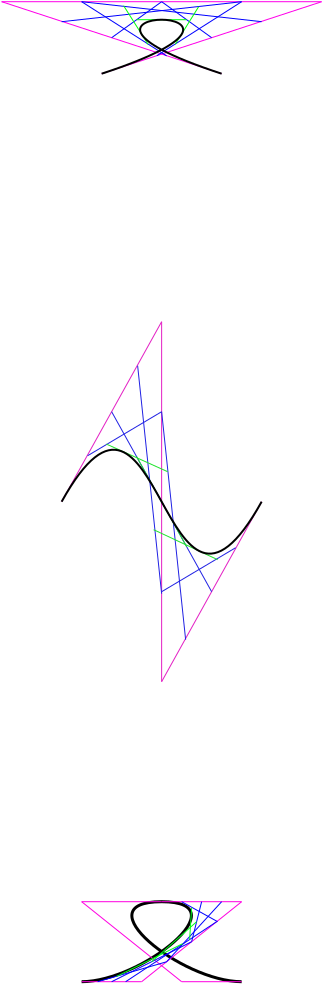 <?xml version="1.0" encoding="UTF-8"?>
<dia:diagram xmlns:dia="http://www.lysator.liu.se/~alla/dia/">
  <dia:layer name="Background" visible="true" connectable="true" active="true">
    <dia:object type="Standard - Line" version="0" id="O0">
      <dia:attribute name="obj_pos">
        <dia:point val="-5,0"/>
      </dia:attribute>
      <dia:attribute name="obj_bb">
        <dia:rectangle val="-5.034,-9.034;0.034,0.034"/>
      </dia:attribute>
      <dia:attribute name="conn_endpoints">
        <dia:point val="-5,0"/>
        <dia:point val="0,-9"/>
      </dia:attribute>
      <dia:attribute name="numcp">
        <dia:int val="1"/>
      </dia:attribute>
      <dia:attribute name="line_color">
        <dia:color val="#e320c4ff"/>
      </dia:attribute>
      <dia:attribute name="line_width">
        <dia:real val="0.05"/>
      </dia:attribute>
    </dia:object>
    <dia:object type="Standard - Line" version="0" id="O1">
      <dia:attribute name="obj_pos">
        <dia:point val="5,0"/>
      </dia:attribute>
      <dia:attribute name="obj_bb">
        <dia:rectangle val="-0.034,-0.034;5.034,9.034"/>
      </dia:attribute>
      <dia:attribute name="conn_endpoints">
        <dia:point val="5,0"/>
        <dia:point val="0,9"/>
      </dia:attribute>
      <dia:attribute name="numcp">
        <dia:int val="1"/>
      </dia:attribute>
      <dia:attribute name="line_color">
        <dia:color val="#e320c4ff"/>
      </dia:attribute>
      <dia:attribute name="line_width">
        <dia:real val="0.05"/>
      </dia:attribute>
    </dia:object>
    <dia:object type="Standard - Line" version="0" id="O2">
      <dia:attribute name="obj_pos">
        <dia:point val="0,-9"/>
      </dia:attribute>
      <dia:attribute name="obj_bb">
        <dia:rectangle val="-0.025,-9.025;0.025,9.025"/>
      </dia:attribute>
      <dia:attribute name="conn_endpoints">
        <dia:point val="0,-9"/>
        <dia:point val="0,9"/>
      </dia:attribute>
      <dia:attribute name="numcp">
        <dia:int val="1"/>
      </dia:attribute>
      <dia:attribute name="line_color">
        <dia:color val="#e320c4ff"/>
      </dia:attribute>
      <dia:attribute name="line_width">
        <dia:real val="0.05"/>
      </dia:attribute>
    </dia:object>
    <dia:object type="Standard - Line" version="0" id="O3">
      <dia:attribute name="obj_pos">
        <dia:point val="-2.5,-4.5"/>
      </dia:attribute>
      <dia:attribute name="obj_bb">
        <dia:rectangle val="-2.534,-4.534;0.034,0.034"/>
      </dia:attribute>
      <dia:attribute name="conn_endpoints">
        <dia:point val="-2.5,-4.5"/>
        <dia:point val="0,0"/>
      </dia:attribute>
      <dia:attribute name="numcp">
        <dia:int val="1"/>
      </dia:attribute>
      <dia:attribute name="line_color">
        <dia:color val="#2021e3ff"/>
      </dia:attribute>
      <dia:attribute name="line_width">
        <dia:real val="0.05"/>
      </dia:attribute>
      <dia:connections>
        <dia:connection handle="0" to="O0" connection="0"/>
        <dia:connection handle="1" to="O2" connection="0"/>
      </dia:connections>
    </dia:object>
    <dia:object type="Standard - Line" version="0" id="O4">
      <dia:attribute name="obj_pos">
        <dia:point val="0,0"/>
      </dia:attribute>
      <dia:attribute name="obj_bb">
        <dia:rectangle val="-0.034,-0.034;2.534,4.534"/>
      </dia:attribute>
      <dia:attribute name="conn_endpoints">
        <dia:point val="0,0"/>
        <dia:point val="2.5,4.5"/>
      </dia:attribute>
      <dia:attribute name="numcp">
        <dia:int val="1"/>
      </dia:attribute>
      <dia:attribute name="line_color">
        <dia:color val="#2021e3ff"/>
      </dia:attribute>
      <dia:attribute name="line_width">
        <dia:real val="0.05"/>
      </dia:attribute>
      <dia:connections>
        <dia:connection handle="0" to="O2" connection="0"/>
        <dia:connection handle="1" to="O1" connection="0"/>
      </dia:connections>
    </dia:object>
    <dia:object type="Standard - Line" version="0" id="O5">
      <dia:attribute name="obj_pos">
        <dia:point val="-1.2,-6.8"/>
      </dia:attribute>
      <dia:attribute name="obj_bb">
        <dia:rectangle val="-1.227,-6.827;0.027,4.627"/>
      </dia:attribute>
      <dia:attribute name="conn_endpoints">
        <dia:point val="-1.2,-6.8"/>
        <dia:point val="0,4.6"/>
      </dia:attribute>
      <dia:attribute name="numcp">
        <dia:int val="1"/>
      </dia:attribute>
      <dia:attribute name="line_color">
        <dia:color val="#2021e3ff"/>
      </dia:attribute>
      <dia:attribute name="line_width">
        <dia:real val="0.05"/>
      </dia:attribute>
    </dia:object>
    <dia:object type="Standard - Line" version="0" id="O6">
      <dia:attribute name="obj_pos">
        <dia:point val="-3.7,-2.3"/>
      </dia:attribute>
      <dia:attribute name="obj_bb">
        <dia:rectangle val="-3.734,-4.534;0.034,-2.266"/>
      </dia:attribute>
      <dia:attribute name="conn_endpoints">
        <dia:point val="-3.7,-2.3"/>
        <dia:point val="0,-4.5"/>
      </dia:attribute>
      <dia:attribute name="numcp">
        <dia:int val="1"/>
      </dia:attribute>
      <dia:attribute name="line_color">
        <dia:color val="#2021e3ff"/>
      </dia:attribute>
      <dia:attribute name="line_width">
        <dia:real val="0.05"/>
      </dia:attribute>
    </dia:object>
    <dia:object type="Standard - Line" version="0" id="O7">
      <dia:attribute name="obj_pos">
        <dia:point val="0,4.5"/>
      </dia:attribute>
      <dia:attribute name="obj_bb">
        <dia:rectangle val="-0.034,2.266;3.734,4.534"/>
      </dia:attribute>
      <dia:attribute name="conn_endpoints">
        <dia:point val="0,4.5"/>
        <dia:point val="3.7,2.3"/>
      </dia:attribute>
      <dia:attribute name="numcp">
        <dia:int val="1"/>
      </dia:attribute>
      <dia:attribute name="line_color">
        <dia:color val="#2021e3ff"/>
      </dia:attribute>
      <dia:attribute name="line_width">
        <dia:real val="0.05"/>
      </dia:attribute>
    </dia:object>
    <dia:object type="Standard - Line" version="0" id="O8">
      <dia:attribute name="obj_pos">
        <dia:point val="0,-4.5"/>
      </dia:attribute>
      <dia:attribute name="obj_bb">
        <dia:rectangle val="-0.027,-4.527;1.227,6.927"/>
      </dia:attribute>
      <dia:attribute name="conn_endpoints">
        <dia:point val="0,-4.5"/>
        <dia:point val="1.2,6.9"/>
      </dia:attribute>
      <dia:attribute name="numcp">
        <dia:int val="1"/>
      </dia:attribute>
      <dia:attribute name="line_color">
        <dia:color val="#2021e3ff"/>
      </dia:attribute>
      <dia:attribute name="line_width">
        <dia:real val="0.05"/>
      </dia:attribute>
    </dia:object>
    <dia:object type="Standard - Line" version="0" id="O9">
      <dia:attribute name="obj_pos">
        <dia:point val="-1.25,-2.25"/>
      </dia:attribute>
      <dia:attribute name="obj_bb">
        <dia:rectangle val="-1.284,-2.284;1.284,2.284"/>
      </dia:attribute>
      <dia:attribute name="conn_endpoints">
        <dia:point val="-1.25,-2.25"/>
        <dia:point val="1.25,2.25"/>
      </dia:attribute>
      <dia:attribute name="numcp">
        <dia:int val="1"/>
      </dia:attribute>
      <dia:attribute name="line_color">
        <dia:color val="#20e32dff"/>
      </dia:attribute>
      <dia:attribute name="line_width">
        <dia:real val="0.05"/>
      </dia:attribute>
      <dia:connections>
        <dia:connection handle="0" to="O3" connection="0"/>
        <dia:connection handle="1" to="O4" connection="0"/>
      </dia:connections>
    </dia:object>
    <dia:object type="Standard - Line" version="0" id="O10">
      <dia:attribute name="obj_pos">
        <dia:point val="-2.76,-2.88"/>
      </dia:attribute>
      <dia:attribute name="obj_bb">
        <dia:rectangle val="-2.793,-2.913;0.333,-1.467"/>
      </dia:attribute>
      <dia:attribute name="conn_endpoints">
        <dia:point val="-2.76,-2.88"/>
        <dia:point val="0.3,-1.5"/>
      </dia:attribute>
      <dia:attribute name="numcp">
        <dia:int val="1"/>
      </dia:attribute>
      <dia:attribute name="line_color">
        <dia:color val="#20e32dff"/>
      </dia:attribute>
      <dia:attribute name="line_width">
        <dia:real val="0.05"/>
      </dia:attribute>
    </dia:object>
    <dia:object type="Standard - Line" version="0" id="O11">
      <dia:attribute name="obj_pos">
        <dia:point val="2.8,2.9"/>
      </dia:attribute>
      <dia:attribute name="obj_bb">
        <dia:rectangle val="-0.433,1.367;2.833,2.933"/>
      </dia:attribute>
      <dia:attribute name="conn_endpoints">
        <dia:point val="2.8,2.9"/>
        <dia:point val="-0.4,1.4"/>
      </dia:attribute>
      <dia:attribute name="numcp">
        <dia:int val="1"/>
      </dia:attribute>
      <dia:attribute name="line_color">
        <dia:color val="#20e32dff"/>
      </dia:attribute>
      <dia:attribute name="line_width">
        <dia:real val="0.05"/>
      </dia:attribute>
    </dia:object>
    <dia:object type="Standard - Line" version="0" id="O12">
      <dia:attribute name="obj_pos">
        <dia:point val="-3,-21.4"/>
      </dia:attribute>
      <dia:attribute name="obj_bb">
        <dia:rectangle val="-3.032,-25.032;8.032,-21.369"/>
      </dia:attribute>
      <dia:attribute name="conn_endpoints">
        <dia:point val="-3,-21.4"/>
        <dia:point val="8,-25"/>
      </dia:attribute>
      <dia:attribute name="numcp">
        <dia:int val="1"/>
      </dia:attribute>
      <dia:attribute name="line_color">
        <dia:color val="#ff00e9ff"/>
      </dia:attribute>
      <dia:attribute name="line_width">
        <dia:real val="0.05"/>
      </dia:attribute>
    </dia:object>
    <dia:object type="Standard - Line" version="0" id="O13">
      <dia:attribute name="obj_pos">
        <dia:point val="-8,-25"/>
      </dia:attribute>
      <dia:attribute name="obj_bb">
        <dia:rectangle val="-8.032,-25.032;3.032,-21.369"/>
      </dia:attribute>
      <dia:attribute name="conn_endpoints">
        <dia:point val="-8,-25"/>
        <dia:point val="3,-21.4"/>
      </dia:attribute>
      <dia:attribute name="numcp">
        <dia:int val="1"/>
      </dia:attribute>
      <dia:attribute name="line_color">
        <dia:color val="#ff00e9ff"/>
      </dia:attribute>
      <dia:attribute name="line_width">
        <dia:real val="0.05"/>
      </dia:attribute>
    </dia:object>
    <dia:object type="Standard - Line" version="0" id="O14">
      <dia:attribute name="obj_pos">
        <dia:point val="-8,-25"/>
      </dia:attribute>
      <dia:attribute name="obj_bb">
        <dia:rectangle val="-8.025,-25.025;8.025,-24.975"/>
      </dia:attribute>
      <dia:attribute name="conn_endpoints">
        <dia:point val="-8,-25"/>
        <dia:point val="8,-25"/>
      </dia:attribute>
      <dia:attribute name="numcp">
        <dia:int val="1"/>
      </dia:attribute>
      <dia:attribute name="line_color">
        <dia:color val="#ff00e9ff"/>
      </dia:attribute>
      <dia:attribute name="line_width">
        <dia:real val="0.05"/>
      </dia:attribute>
    </dia:object>
    <dia:object type="Standard - Line" version="0" id="O15">
      <dia:attribute name="obj_pos">
        <dia:point val="0,-25"/>
      </dia:attribute>
      <dia:attribute name="obj_bb">
        <dia:rectangle val="-2.535,-25.035;0.035,-23.165"/>
      </dia:attribute>
      <dia:attribute name="conn_endpoints">
        <dia:point val="0,-25"/>
        <dia:point val="-2.5,-23.2"/>
      </dia:attribute>
      <dia:attribute name="numcp">
        <dia:int val="1"/>
      </dia:attribute>
      <dia:attribute name="line_color">
        <dia:color val="#0000ffff"/>
      </dia:attribute>
      <dia:attribute name="line_width">
        <dia:real val="0.05"/>
      </dia:attribute>
      <dia:connections>
        <dia:connection handle="0" to="O14" connection="0"/>
        <dia:connection handle="1" to="O13" connection="0"/>
      </dia:connections>
    </dia:object>
    <dia:object type="Standard - Line" version="0" id="O16">
      <dia:attribute name="obj_pos">
        <dia:point val="0,-25"/>
      </dia:attribute>
      <dia:attribute name="obj_bb">
        <dia:rectangle val="-0.035,-25.035;2.535,-23.165"/>
      </dia:attribute>
      <dia:attribute name="conn_endpoints">
        <dia:point val="0,-25"/>
        <dia:point val="2.5,-23.2"/>
      </dia:attribute>
      <dia:attribute name="numcp">
        <dia:int val="1"/>
      </dia:attribute>
      <dia:attribute name="line_color">
        <dia:color val="#0000ffff"/>
      </dia:attribute>
      <dia:attribute name="line_width">
        <dia:real val="0.05"/>
      </dia:attribute>
      <dia:connections>
        <dia:connection handle="0" to="O14" connection="0"/>
        <dia:connection handle="1" to="O12" connection="0"/>
      </dia:connections>
    </dia:object>
    <dia:object type="Standard - Line" version="0" id="O17">
      <dia:attribute name="obj_pos">
        <dia:point val="-4,-25"/>
      </dia:attribute>
      <dia:attribute name="obj_bb">
        <dia:rectangle val="-4.035,-25.035;0.285,-22.256"/>
      </dia:attribute>
      <dia:attribute name="conn_endpoints">
        <dia:point val="-4,-25"/>
        <dia:point val="0.25,-22.29"/>
      </dia:attribute>
      <dia:attribute name="numcp">
        <dia:int val="1"/>
      </dia:attribute>
      <dia:attribute name="line_color">
        <dia:color val="#0000ffff"/>
      </dia:attribute>
      <dia:attribute name="line_width">
        <dia:real val="0.05"/>
      </dia:attribute>
    </dia:object>
    <dia:object type="Standard - Line" version="0" id="O18">
      <dia:attribute name="obj_pos">
        <dia:point val="4,-25"/>
      </dia:attribute>
      <dia:attribute name="obj_bb">
        <dia:rectangle val="-5.028,-25.028;4.028,-23.972"/>
      </dia:attribute>
      <dia:attribute name="conn_endpoints">
        <dia:point val="4,-25"/>
        <dia:point val="-5,-24"/>
      </dia:attribute>
      <dia:attribute name="numcp">
        <dia:int val="1"/>
      </dia:attribute>
      <dia:attribute name="line_color">
        <dia:color val="#0000ffff"/>
      </dia:attribute>
      <dia:attribute name="line_width">
        <dia:real val="0.05"/>
      </dia:attribute>
    </dia:object>
    <dia:object type="Standard - Line" version="0" id="O19">
      <dia:attribute name="obj_pos">
        <dia:point val="-4,-25"/>
      </dia:attribute>
      <dia:attribute name="obj_bb">
        <dia:rectangle val="-4.028,-25.028;5.028,-23.972"/>
      </dia:attribute>
      <dia:attribute name="conn_endpoints">
        <dia:point val="-4,-25"/>
        <dia:point val="5,-24"/>
      </dia:attribute>
      <dia:attribute name="numcp">
        <dia:int val="1"/>
      </dia:attribute>
      <dia:attribute name="line_color">
        <dia:color val="#0000ffff"/>
      </dia:attribute>
      <dia:attribute name="line_width">
        <dia:real val="0.05"/>
      </dia:attribute>
    </dia:object>
    <dia:object type="Standard - Line" version="0" id="O20">
      <dia:attribute name="obj_pos">
        <dia:point val="4,-25"/>
      </dia:attribute>
      <dia:attribute name="obj_bb">
        <dia:rectangle val="-0.275,-25.035;4.035,-22.265"/>
      </dia:attribute>
      <dia:attribute name="conn_endpoints">
        <dia:point val="4,-25"/>
        <dia:point val="-0.24,-22.3"/>
      </dia:attribute>
      <dia:attribute name="numcp">
        <dia:int val="1"/>
      </dia:attribute>
      <dia:attribute name="line_color">
        <dia:color val="#0000ffff"/>
      </dia:attribute>
      <dia:attribute name="line_width">
        <dia:real val="0.05"/>
      </dia:attribute>
    </dia:object>
    <dia:object type="Standard - Line" version="0" id="O21">
      <dia:attribute name="obj_pos">
        <dia:point val="-1.25,-24.1"/>
      </dia:attribute>
      <dia:attribute name="obj_bb">
        <dia:rectangle val="-1.275,-24.125;1.275,-24.075"/>
      </dia:attribute>
      <dia:attribute name="conn_endpoints">
        <dia:point val="-1.25,-24.1"/>
        <dia:point val="1.25,-24.1"/>
      </dia:attribute>
      <dia:attribute name="numcp">
        <dia:int val="1"/>
      </dia:attribute>
      <dia:attribute name="line_color">
        <dia:color val="#00ff0bff"/>
      </dia:attribute>
      <dia:attribute name="line_width">
        <dia:real val="0.05"/>
      </dia:attribute>
      <dia:connections>
        <dia:connection handle="0" to="O15" connection="0"/>
        <dia:connection handle="1" to="O16" connection="0"/>
      </dia:connections>
    </dia:object>
    <dia:object type="Standard - Line" version="0" id="O22">
      <dia:attribute name="obj_pos">
        <dia:point val="1.85,-24.75"/>
      </dia:attribute>
      <dia:attribute name="obj_bb">
        <dia:rectangle val="0.646,-24.784;1.884,-22.836"/>
      </dia:attribute>
      <dia:attribute name="conn_endpoints">
        <dia:point val="1.85,-24.75"/>
        <dia:point val="0.68,-22.87"/>
      </dia:attribute>
      <dia:attribute name="numcp">
        <dia:int val="1"/>
      </dia:attribute>
      <dia:attribute name="line_color">
        <dia:color val="#00ff0bff"/>
      </dia:attribute>
      <dia:attribute name="line_width">
        <dia:real val="0.05"/>
      </dia:attribute>
    </dia:object>
    <dia:object type="Standard - Line" version="0" id="O23">
      <dia:attribute name="obj_pos">
        <dia:point val="-0.68,-22.87"/>
      </dia:attribute>
      <dia:attribute name="obj_bb">
        <dia:rectangle val="-1.934,-24.834;-0.646,-22.835"/>
      </dia:attribute>
      <dia:attribute name="conn_endpoints">
        <dia:point val="-0.68,-22.87"/>
        <dia:point val="-1.9,-24.8"/>
      </dia:attribute>
      <dia:attribute name="numcp">
        <dia:int val="1"/>
      </dia:attribute>
      <dia:attribute name="line_color">
        <dia:color val="#00ff0bff"/>
      </dia:attribute>
      <dia:attribute name="line_width">
        <dia:real val="0.05"/>
      </dia:attribute>
    </dia:object>
    <dia:object type="Standard - BezierLine" version="0" id="O24">
      <dia:attribute name="obj_pos">
        <dia:point val="-4,24"/>
      </dia:attribute>
      <dia:attribute name="obj_bb">
        <dia:rectangle val="-4.075,19.925;4.075,24.075"/>
      </dia:attribute>
      <dia:attribute name="bez_points">
        <dia:point val="-4,24"/>
        <dia:point val="-1,24"/>
        <dia:point val="4,20"/>
        <dia:point val="0,20"/>
        <dia:point val="-4,20"/>
        <dia:point val="1,24"/>
        <dia:point val="4,24"/>
      </dia:attribute>
      <dia:attribute name="corner_types">
        <dia:enum val="0"/>
        <dia:enum val="0"/>
        <dia:enum val="0"/>
      </dia:attribute>
      <dia:attribute name="line_width">
        <dia:real val="0.15"/>
      </dia:attribute>
    </dia:object>
    <dia:object type="Standard - Line" version="0" id="O25">
      <dia:attribute name="obj_pos">
        <dia:point val="-4,24"/>
      </dia:attribute>
      <dia:attribute name="obj_bb">
        <dia:rectangle val="-4.025,23.975;-0.975,24.025"/>
      </dia:attribute>
      <dia:attribute name="conn_endpoints">
        <dia:point val="-4,24"/>
        <dia:point val="-1,24"/>
      </dia:attribute>
      <dia:attribute name="numcp">
        <dia:int val="1"/>
      </dia:attribute>
      <dia:attribute name="line_color">
        <dia:color val="#ff00e1ff"/>
      </dia:attribute>
      <dia:attribute name="line_width">
        <dia:real val="0.05"/>
      </dia:attribute>
    </dia:object>
    <dia:object type="Standard - Line" version="0" id="O26">
      <dia:attribute name="obj_pos">
        <dia:point val="4,20"/>
      </dia:attribute>
      <dia:attribute name="obj_bb">
        <dia:rectangle val="-1.035,19.965;4.035,24.035"/>
      </dia:attribute>
      <dia:attribute name="conn_endpoints">
        <dia:point val="4,20"/>
        <dia:point val="-1,24"/>
      </dia:attribute>
      <dia:attribute name="numcp">
        <dia:int val="1"/>
      </dia:attribute>
      <dia:attribute name="line_color">
        <dia:color val="#ff00e1ff"/>
      </dia:attribute>
      <dia:attribute name="line_width">
        <dia:real val="0.05"/>
      </dia:attribute>
    </dia:object>
    <dia:object type="Standard - Line" version="0" id="O27">
      <dia:attribute name="obj_pos">
        <dia:point val="0,20"/>
      </dia:attribute>
      <dia:attribute name="obj_bb">
        <dia:rectangle val="-0.025,19.975;4.025,20.025"/>
      </dia:attribute>
      <dia:attribute name="conn_endpoints">
        <dia:point val="0,20"/>
        <dia:point val="4,20"/>
      </dia:attribute>
      <dia:attribute name="numcp">
        <dia:int val="1"/>
      </dia:attribute>
      <dia:attribute name="line_color">
        <dia:color val="#ff00e1ff"/>
      </dia:attribute>
      <dia:attribute name="line_width">
        <dia:real val="0.05"/>
      </dia:attribute>
    </dia:object>
    <dia:object type="Standard - Line" version="0" id="O28">
      <dia:attribute name="obj_pos">
        <dia:point val="-4,20"/>
      </dia:attribute>
      <dia:attribute name="obj_bb">
        <dia:rectangle val="-4.025,19.975;0.025,20.025"/>
      </dia:attribute>
      <dia:attribute name="conn_endpoints">
        <dia:point val="-4,20"/>
        <dia:point val="0,20"/>
      </dia:attribute>
      <dia:attribute name="numcp">
        <dia:int val="1"/>
      </dia:attribute>
      <dia:attribute name="line_color">
        <dia:color val="#ff00e1ff"/>
      </dia:attribute>
      <dia:attribute name="line_width">
        <dia:real val="0.05"/>
      </dia:attribute>
    </dia:object>
    <dia:object type="Standard - Line" version="0" id="O29">
      <dia:attribute name="obj_pos">
        <dia:point val="-4,20"/>
      </dia:attribute>
      <dia:attribute name="obj_bb">
        <dia:rectangle val="-4.035,19.965;1.035,24.035"/>
      </dia:attribute>
      <dia:attribute name="conn_endpoints">
        <dia:point val="-4,20"/>
        <dia:point val="1,24"/>
      </dia:attribute>
      <dia:attribute name="numcp">
        <dia:int val="1"/>
      </dia:attribute>
      <dia:attribute name="line_color">
        <dia:color val="#ff00e1ff"/>
      </dia:attribute>
      <dia:attribute name="line_width">
        <dia:real val="0.05"/>
      </dia:attribute>
    </dia:object>
    <dia:object type="Standard - Line" version="0" id="O30">
      <dia:attribute name="obj_pos">
        <dia:point val="4,24"/>
      </dia:attribute>
      <dia:attribute name="obj_bb">
        <dia:rectangle val="0.975,23.975;4.025,24.025"/>
      </dia:attribute>
      <dia:attribute name="conn_endpoints">
        <dia:point val="4,24"/>
        <dia:point val="1,24"/>
      </dia:attribute>
      <dia:attribute name="numcp">
        <dia:int val="1"/>
      </dia:attribute>
      <dia:attribute name="line_color">
        <dia:color val="#ff00e1ff"/>
      </dia:attribute>
      <dia:attribute name="line_width">
        <dia:real val="0.05"/>
      </dia:attribute>
    </dia:object>
    <dia:object type="Standard - Line" version="0" id="O31">
      <dia:attribute name="obj_pos">
        <dia:point val="-2.5,24"/>
      </dia:attribute>
      <dia:attribute name="obj_bb">
        <dia:rectangle val="-2.534,21.966;1.534,24.034"/>
      </dia:attribute>
      <dia:attribute name="conn_endpoints">
        <dia:point val="-2.5,24"/>
        <dia:point val="1.5,22"/>
      </dia:attribute>
      <dia:attribute name="numcp">
        <dia:int val="1"/>
      </dia:attribute>
      <dia:attribute name="line_color">
        <dia:color val="#0000ffff"/>
      </dia:attribute>
      <dia:attribute name="line_width">
        <dia:real val="0.05"/>
      </dia:attribute>
      <dia:connections>
        <dia:connection handle="0" to="O25" connection="0"/>
        <dia:connection handle="1" to="O26" connection="0"/>
      </dia:connections>
    </dia:object>
    <dia:object type="Standard - Line" version="0" id="O32">
      <dia:attribute name="obj_pos">
        <dia:point val="2,20"/>
      </dia:attribute>
      <dia:attribute name="obj_bb">
        <dia:rectangle val="1.47,19.97;2.03,22.03"/>
      </dia:attribute>
      <dia:attribute name="conn_endpoints">
        <dia:point val="2,20"/>
        <dia:point val="1.5,22"/>
      </dia:attribute>
      <dia:attribute name="numcp">
        <dia:int val="1"/>
      </dia:attribute>
      <dia:attribute name="line_color">
        <dia:color val="#0000ffff"/>
      </dia:attribute>
      <dia:attribute name="line_width">
        <dia:real val="0.05"/>
      </dia:attribute>
      <dia:connections>
        <dia:connection handle="0" to="O27" connection="0"/>
        <dia:connection handle="1" to="O26" connection="0"/>
      </dia:connections>
    </dia:object>
    <dia:object type="Standard - Line" version="0" id="O33">
      <dia:attribute name="obj_pos">
        <dia:point val="-3.2,24"/>
      </dia:attribute>
      <dia:attribute name="obj_bb">
        <dia:rectangle val="-3.231,22.969;0.291,24.031"/>
      </dia:attribute>
      <dia:attribute name="conn_endpoints">
        <dia:point val="-3.2,24"/>
        <dia:point val="0.26,23"/>
      </dia:attribute>
      <dia:attribute name="numcp">
        <dia:int val="1"/>
      </dia:attribute>
      <dia:attribute name="line_color">
        <dia:color val="#0000ffff"/>
      </dia:attribute>
      <dia:attribute name="line_width">
        <dia:real val="0.05"/>
      </dia:attribute>
    </dia:object>
    <dia:object type="Standard - Line" version="0" id="O34">
      <dia:attribute name="obj_pos">
        <dia:point val="-1.8,24"/>
      </dia:attribute>
      <dia:attribute name="obj_bb">
        <dia:rectangle val="-1.835,20.965;2.785,24.035"/>
      </dia:attribute>
      <dia:attribute name="conn_endpoints">
        <dia:point val="-1.8,24"/>
        <dia:point val="2.75,21"/>
      </dia:attribute>
      <dia:attribute name="numcp">
        <dia:int val="1"/>
      </dia:attribute>
      <dia:attribute name="line_color">
        <dia:color val="#0000ffff"/>
      </dia:attribute>
      <dia:attribute name="line_width">
        <dia:real val="0.05"/>
      </dia:attribute>
    </dia:object>
    <dia:object type="Standard - Line" version="0" id="O35">
      <dia:attribute name="obj_pos">
        <dia:point val="1,20"/>
      </dia:attribute>
      <dia:attribute name="obj_bb">
        <dia:rectangle val="0.966,19.966;2.834,21.034"/>
      </dia:attribute>
      <dia:attribute name="conn_endpoints">
        <dia:point val="1,20"/>
        <dia:point val="2.8,21"/>
      </dia:attribute>
      <dia:attribute name="numcp">
        <dia:int val="1"/>
      </dia:attribute>
      <dia:attribute name="line_color">
        <dia:color val="#0000ffff"/>
      </dia:attribute>
      <dia:attribute name="line_width">
        <dia:real val="0.05"/>
      </dia:attribute>
    </dia:object>
    <dia:object type="Standard - Line" version="0" id="O36">
      <dia:attribute name="obj_pos">
        <dia:point val="3,20"/>
      </dia:attribute>
      <dia:attribute name="obj_bb">
        <dia:rectangle val="0.215,19.965;3.035,23.035"/>
      </dia:attribute>
      <dia:attribute name="conn_endpoints">
        <dia:point val="3,20"/>
        <dia:point val="0.25,23"/>
      </dia:attribute>
      <dia:attribute name="numcp">
        <dia:int val="1"/>
      </dia:attribute>
      <dia:attribute name="line_color">
        <dia:color val="#0000ffff"/>
      </dia:attribute>
      <dia:attribute name="line_width">
        <dia:real val="0.05"/>
      </dia:attribute>
    </dia:object>
    <dia:object type="Standard - Line" version="0" id="O37">
      <dia:attribute name="obj_pos">
        <dia:point val="-0.5,23"/>
      </dia:attribute>
      <dia:attribute name="obj_bb">
        <dia:rectangle val="-0.535,20.965;1.785,23.035"/>
      </dia:attribute>
      <dia:attribute name="conn_endpoints">
        <dia:point val="-0.5,23"/>
        <dia:point val="1.75,21"/>
      </dia:attribute>
      <dia:attribute name="numcp">
        <dia:int val="1"/>
      </dia:attribute>
      <dia:attribute name="line_color">
        <dia:color val="#00ff18ff"/>
      </dia:attribute>
      <dia:attribute name="line_width">
        <dia:real val="0.05"/>
      </dia:attribute>
      <dia:connections>
        <dia:connection handle="0" to="O31" connection="0"/>
        <dia:connection handle="1" to="O32" connection="0"/>
      </dia:connections>
    </dia:object>
    <dia:object type="Standard - Line" version="0" id="O38">
      <dia:attribute name="obj_pos">
        <dia:point val="-2.255,23.738"/>
      </dia:attribute>
      <dia:attribute name="obj_bb">
        <dia:rectangle val="-2.288,22.067;1.083,23.771"/>
      </dia:attribute>
      <dia:attribute name="conn_endpoints">
        <dia:point val="-2.255,23.738"/>
        <dia:point val="1.05,22.1"/>
      </dia:attribute>
      <dia:attribute name="numcp">
        <dia:int val="1"/>
      </dia:attribute>
      <dia:attribute name="line_color">
        <dia:color val="#00ff18ff"/>
      </dia:attribute>
      <dia:attribute name="line_width">
        <dia:real val="0.05"/>
      </dia:attribute>
    </dia:object>
    <dia:object type="Standard - Line" version="0" id="O39">
      <dia:attribute name="obj_pos">
        <dia:point val="1.5,20.3"/>
      </dia:attribute>
      <dia:attribute name="obj_bb">
        <dia:rectangle val="1.373,20.273;1.527,21.927"/>
      </dia:attribute>
      <dia:attribute name="conn_endpoints">
        <dia:point val="1.5,20.3"/>
        <dia:point val="1.4,21.9"/>
      </dia:attribute>
      <dia:attribute name="numcp">
        <dia:int val="1"/>
      </dia:attribute>
      <dia:attribute name="line_color">
        <dia:color val="#00ff18ff"/>
      </dia:attribute>
      <dia:attribute name="line_width">
        <dia:real val="0.05"/>
      </dia:attribute>
    </dia:object>
    <dia:object type="Standard - BezierLine" version="0" id="O40">
      <dia:attribute name="obj_pos">
        <dia:point val="-3,-21.4"/>
      </dia:attribute>
      <dia:attribute name="obj_bb">
        <dia:rectangle val="-3.063,-24.15;3.063,-21.337"/>
      </dia:attribute>
      <dia:attribute name="bez_points">
        <dia:point val="-3,-21.4"/>
        <dia:point val="8,-25"/>
        <dia:point val="-8,-25"/>
        <dia:point val="3,-21.4"/>
      </dia:attribute>
      <dia:attribute name="corner_types">
        <dia:enum val="0"/>
        <dia:enum val="0"/>
      </dia:attribute>
      <dia:attribute name="line_width">
        <dia:real val="0.1"/>
      </dia:attribute>
    </dia:object>
    <dia:object type="Standard - BezierLine" version="0" id="O41">
      <dia:attribute name="obj_pos">
        <dia:point val="-5,0"/>
      </dia:attribute>
      <dia:attribute name="obj_bb">
        <dia:rectangle val="-5.068,-2.648;5.068,2.648"/>
      </dia:attribute>
      <dia:attribute name="bez_points">
        <dia:point val="-5,0"/>
        <dia:point val="0,-9"/>
        <dia:point val="0,9"/>
        <dia:point val="5,0"/>
      </dia:attribute>
      <dia:attribute name="corner_types">
        <dia:enum val="0"/>
        <dia:enum val="0"/>
      </dia:attribute>
      <dia:attribute name="line_width">
        <dia:real val="0.1"/>
      </dia:attribute>
    </dia:object>
  </dia:layer>
</dia:diagram>
